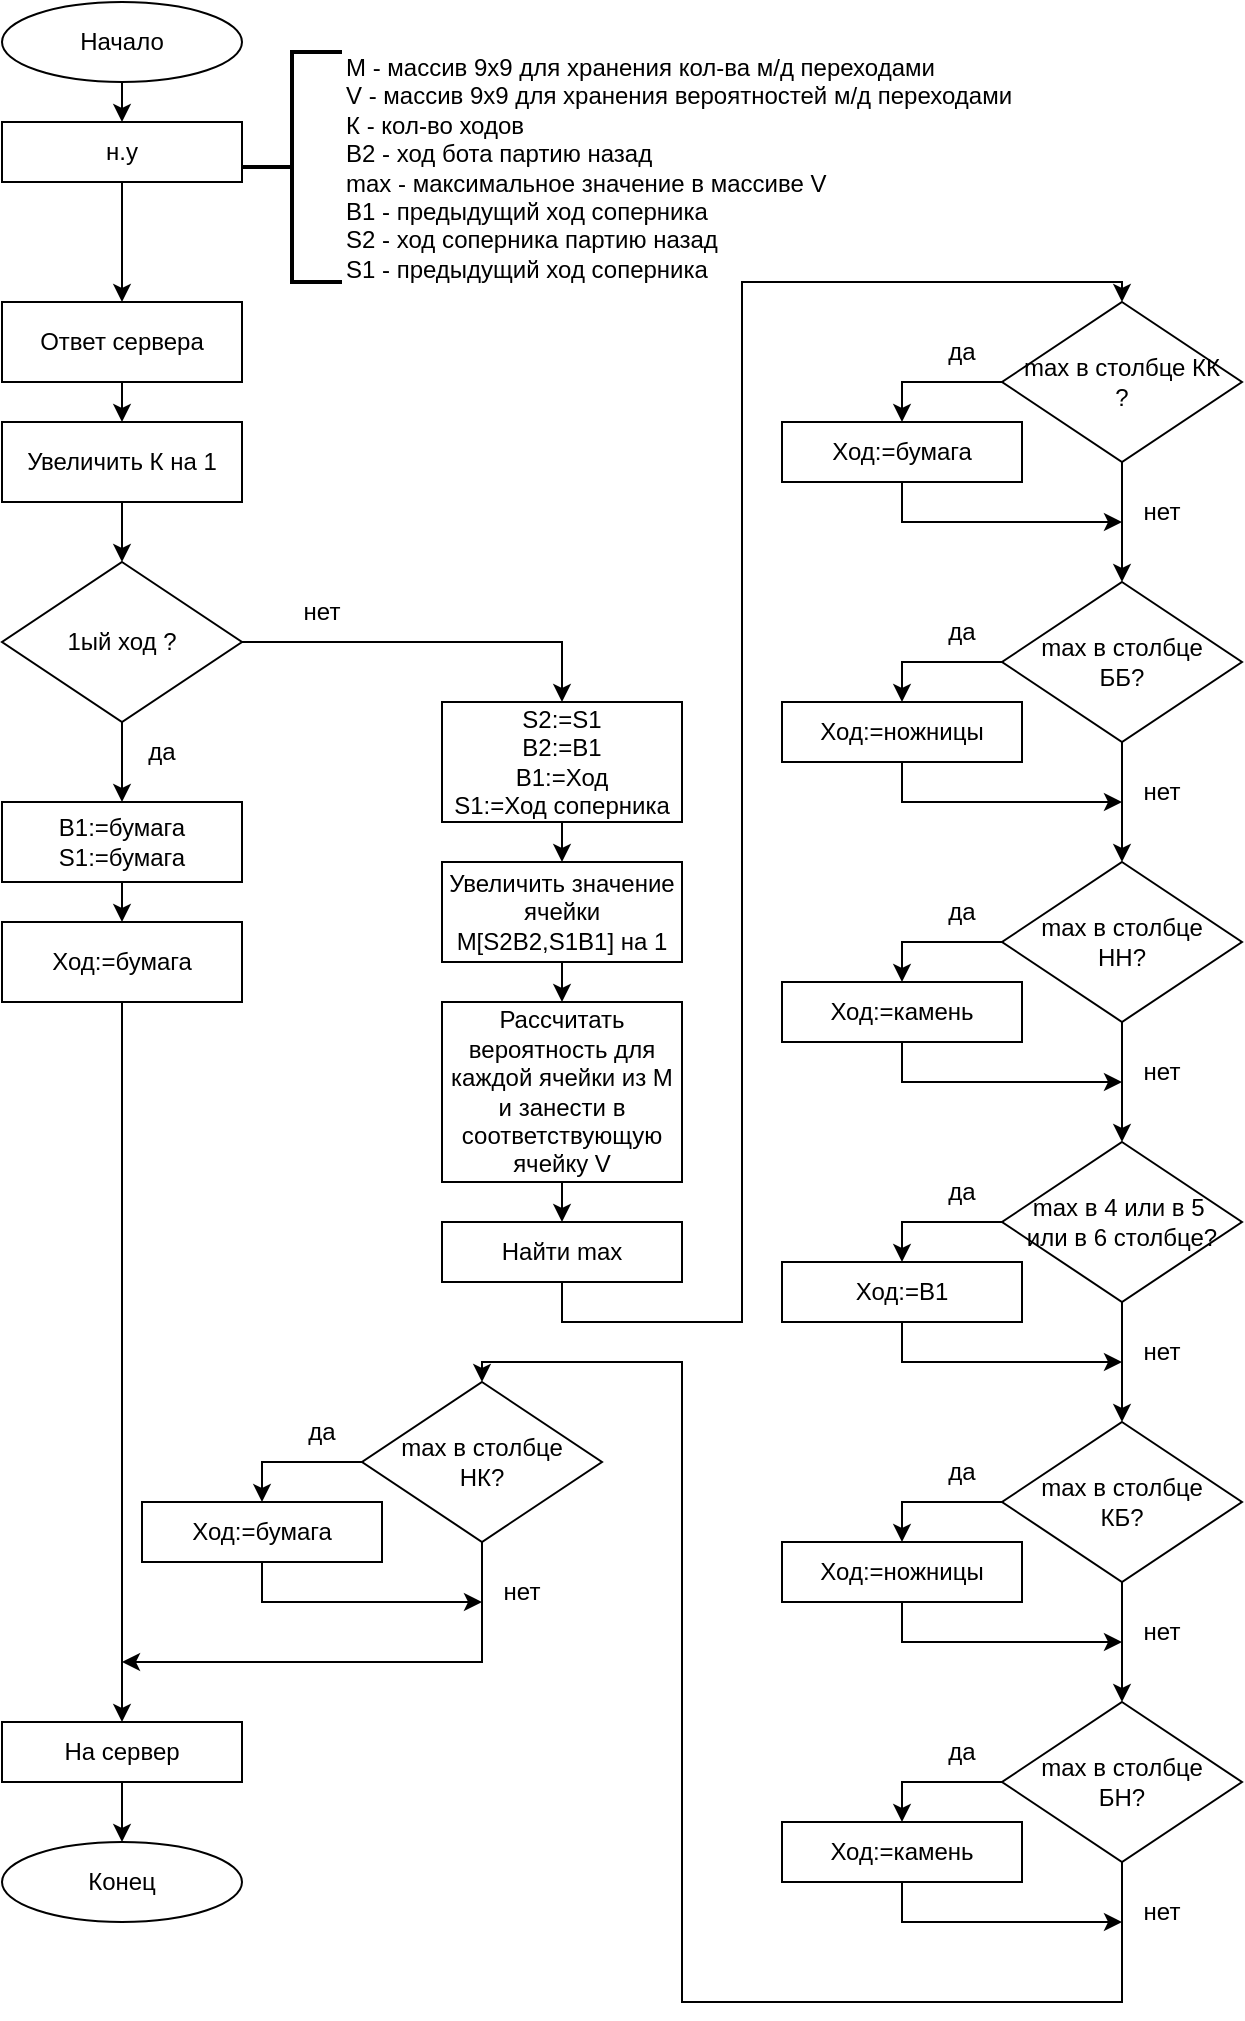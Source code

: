 <mxfile version="15.7.3" type="device"><diagram id="NCmNxARK9UtbFYC_VFbj" name="Page-1"><mxGraphModel dx="803" dy="327" grid="1" gridSize="10" guides="1" tooltips="1" connect="1" arrows="1" fold="1" page="1" pageScale="1" pageWidth="827" pageHeight="1169" math="0" shadow="0"><root><mxCell id="0"/><mxCell id="1" parent="0"/><mxCell id="Fy9q1OGKSriZ7LmQmD6T-3" style="edgeStyle=orthogonalEdgeStyle;rounded=0;orthogonalLoop=1;jettySize=auto;html=1;exitX=0.5;exitY=1;exitDx=0;exitDy=0;entryX=0.5;entryY=0;entryDx=0;entryDy=0;" edge="1" parent="1" source="Fy9q1OGKSriZ7LmQmD6T-1" target="Fy9q1OGKSriZ7LmQmD6T-2"><mxGeometry relative="1" as="geometry"/></mxCell><mxCell id="Fy9q1OGKSriZ7LmQmD6T-1" value="Начало" style="ellipse;whiteSpace=wrap;html=1;" vertex="1" parent="1"><mxGeometry x="40" y="40" width="120" height="40" as="geometry"/></mxCell><mxCell id="Fy9q1OGKSriZ7LmQmD6T-6" style="edgeStyle=orthogonalEdgeStyle;rounded=0;orthogonalLoop=1;jettySize=auto;html=1;exitX=0.5;exitY=1;exitDx=0;exitDy=0;" edge="1" parent="1" source="Fy9q1OGKSriZ7LmQmD6T-2"><mxGeometry relative="1" as="geometry"><mxPoint x="100" y="190" as="targetPoint"/></mxGeometry></mxCell><mxCell id="Fy9q1OGKSriZ7LmQmD6T-2" value="н.у" style="rounded=0;whiteSpace=wrap;html=1;" vertex="1" parent="1"><mxGeometry x="40" y="100" width="120" height="30" as="geometry"/></mxCell><mxCell id="Fy9q1OGKSriZ7LmQmD6T-5" value="М - массив 9х9 для хранения кол-ва м/д переходами&lt;br&gt;V - массив 9х9 для хранения вероятностей м/д переходами&lt;br&gt;К - кол-во ходов&lt;br&gt;В2 - ход бота партию назад&lt;br&gt;max - максимальное значение в массиве V&lt;br&gt;В1 - предыдущий ход соперника&lt;br&gt;S2 - ход соперника партию назад&lt;br&gt;S1 - предыдущий ход соперника" style="strokeWidth=2;html=1;shape=mxgraph.flowchart.annotation_2;align=left;labelPosition=right;pointerEvents=1;" vertex="1" parent="1"><mxGeometry x="160" y="65" width="50" height="115" as="geometry"/></mxCell><mxCell id="Fy9q1OGKSriZ7LmQmD6T-8" style="edgeStyle=orthogonalEdgeStyle;rounded=0;orthogonalLoop=1;jettySize=auto;html=1;exitX=0.5;exitY=1;exitDx=0;exitDy=0;" edge="1" parent="1" source="Fy9q1OGKSriZ7LmQmD6T-7"><mxGeometry relative="1" as="geometry"><mxPoint x="100" y="250" as="targetPoint"/></mxGeometry></mxCell><mxCell id="Fy9q1OGKSriZ7LmQmD6T-7" value="Ответ сервера" style="rounded=0;whiteSpace=wrap;html=1;" vertex="1" parent="1"><mxGeometry x="40" y="190" width="120" height="40" as="geometry"/></mxCell><mxCell id="Fy9q1OGKSriZ7LmQmD6T-10" style="edgeStyle=orthogonalEdgeStyle;rounded=0;orthogonalLoop=1;jettySize=auto;html=1;exitX=0.5;exitY=1;exitDx=0;exitDy=0;" edge="1" parent="1" source="Fy9q1OGKSriZ7LmQmD6T-9"><mxGeometry relative="1" as="geometry"><mxPoint x="100" y="440" as="targetPoint"/></mxGeometry></mxCell><mxCell id="Fy9q1OGKSriZ7LmQmD6T-15" style="edgeStyle=orthogonalEdgeStyle;rounded=0;orthogonalLoop=1;jettySize=auto;html=1;exitX=1;exitY=0.5;exitDx=0;exitDy=0;" edge="1" parent="1" source="Fy9q1OGKSriZ7LmQmD6T-9"><mxGeometry relative="1" as="geometry"><mxPoint x="320" y="390" as="targetPoint"/><Array as="points"><mxPoint x="320" y="360"/></Array></mxGeometry></mxCell><mxCell id="Fy9q1OGKSriZ7LmQmD6T-9" value="1ый ход ?" style="rhombus;whiteSpace=wrap;html=1;" vertex="1" parent="1"><mxGeometry x="40" y="320" width="120" height="80" as="geometry"/></mxCell><mxCell id="Fy9q1OGKSriZ7LmQmD6T-11" value="да" style="text;html=1;strokeColor=none;fillColor=none;align=center;verticalAlign=middle;whiteSpace=wrap;rounded=0;" vertex="1" parent="1"><mxGeometry x="90" y="400" width="60" height="30" as="geometry"/></mxCell><mxCell id="Fy9q1OGKSriZ7LmQmD6T-13" style="edgeStyle=orthogonalEdgeStyle;rounded=0;orthogonalLoop=1;jettySize=auto;html=1;exitX=0.5;exitY=1;exitDx=0;exitDy=0;" edge="1" parent="1" source="Fy9q1OGKSriZ7LmQmD6T-12"><mxGeometry relative="1" as="geometry"><mxPoint x="100" y="500" as="targetPoint"/></mxGeometry></mxCell><mxCell id="Fy9q1OGKSriZ7LmQmD6T-12" value="В1:=бумага&lt;br&gt;S1:=бумага" style="rounded=0;whiteSpace=wrap;html=1;" vertex="1" parent="1"><mxGeometry x="40" y="440" width="120" height="40" as="geometry"/></mxCell><mxCell id="Fy9q1OGKSriZ7LmQmD6T-77" style="edgeStyle=orthogonalEdgeStyle;rounded=0;orthogonalLoop=1;jettySize=auto;html=1;exitX=0.5;exitY=1;exitDx=0;exitDy=0;" edge="1" parent="1" source="Fy9q1OGKSriZ7LmQmD6T-14"><mxGeometry relative="1" as="geometry"><mxPoint x="100" y="900" as="targetPoint"/></mxGeometry></mxCell><mxCell id="Fy9q1OGKSriZ7LmQmD6T-14" value="Ход:=бумага" style="rounded=0;whiteSpace=wrap;html=1;" vertex="1" parent="1"><mxGeometry x="40" y="500" width="120" height="40" as="geometry"/></mxCell><mxCell id="Fy9q1OGKSriZ7LmQmD6T-16" value="нет" style="text;html=1;strokeColor=none;fillColor=none;align=center;verticalAlign=middle;whiteSpace=wrap;rounded=0;" vertex="1" parent="1"><mxGeometry x="170" y="330" width="60" height="30" as="geometry"/></mxCell><mxCell id="Fy9q1OGKSriZ7LmQmD6T-18" style="edgeStyle=orthogonalEdgeStyle;rounded=0;orthogonalLoop=1;jettySize=auto;html=1;exitX=0.5;exitY=1;exitDx=0;exitDy=0;" edge="1" parent="1" source="Fy9q1OGKSriZ7LmQmD6T-17"><mxGeometry relative="1" as="geometry"><mxPoint x="320" y="470" as="targetPoint"/></mxGeometry></mxCell><mxCell id="Fy9q1OGKSriZ7LmQmD6T-17" value="S2:=S1&lt;br&gt;В2:=В1&lt;br&gt;В1:=Ход&lt;br&gt;S1:=Ход соперника" style="rounded=0;whiteSpace=wrap;html=1;" vertex="1" parent="1"><mxGeometry x="260" y="390" width="120" height="60" as="geometry"/></mxCell><mxCell id="Fy9q1OGKSriZ7LmQmD6T-20" style="edgeStyle=orthogonalEdgeStyle;rounded=0;orthogonalLoop=1;jettySize=auto;html=1;exitX=0.5;exitY=1;exitDx=0;exitDy=0;" edge="1" parent="1" source="Fy9q1OGKSriZ7LmQmD6T-19"><mxGeometry relative="1" as="geometry"><mxPoint x="320" y="540" as="targetPoint"/></mxGeometry></mxCell><mxCell id="Fy9q1OGKSriZ7LmQmD6T-19" value="Увеличить значение ячейки M[S2B2,S1B1] на 1" style="rounded=0;whiteSpace=wrap;html=1;" vertex="1" parent="1"><mxGeometry x="260" y="470" width="120" height="50" as="geometry"/></mxCell><mxCell id="Fy9q1OGKSriZ7LmQmD6T-24" style="edgeStyle=orthogonalEdgeStyle;rounded=0;orthogonalLoop=1;jettySize=auto;html=1;exitX=0.5;exitY=1;exitDx=0;exitDy=0;" edge="1" parent="1" source="Fy9q1OGKSriZ7LmQmD6T-21"><mxGeometry relative="1" as="geometry"><mxPoint x="320" y="650" as="targetPoint"/></mxGeometry></mxCell><mxCell id="Fy9q1OGKSriZ7LmQmD6T-21" value="Рассчитать вероятность для каждой ячейки из М&lt;br&gt;и занести в соответствующую ячейку V" style="rounded=0;whiteSpace=wrap;html=1;" vertex="1" parent="1"><mxGeometry x="260" y="540" width="120" height="90" as="geometry"/></mxCell><mxCell id="Fy9q1OGKSriZ7LmQmD6T-23" style="edgeStyle=orthogonalEdgeStyle;rounded=0;orthogonalLoop=1;jettySize=auto;html=1;exitX=0.5;exitY=1;exitDx=0;exitDy=0;entryX=0.5;entryY=0;entryDx=0;entryDy=0;" edge="1" parent="1" source="Fy9q1OGKSriZ7LmQmD6T-22" target="Fy9q1OGKSriZ7LmQmD6T-9"><mxGeometry relative="1" as="geometry"/></mxCell><mxCell id="Fy9q1OGKSriZ7LmQmD6T-22" value="Увеличить К на 1" style="rounded=0;whiteSpace=wrap;html=1;" vertex="1" parent="1"><mxGeometry x="40" y="250" width="120" height="40" as="geometry"/></mxCell><mxCell id="Fy9q1OGKSriZ7LmQmD6T-29" style="edgeStyle=orthogonalEdgeStyle;rounded=0;orthogonalLoop=1;jettySize=auto;html=1;exitX=0;exitY=0.5;exitDx=0;exitDy=0;" edge="1" parent="1" source="Fy9q1OGKSriZ7LmQmD6T-26"><mxGeometry relative="1" as="geometry"><mxPoint x="490" y="250" as="targetPoint"/><Array as="points"><mxPoint x="490" y="230"/><mxPoint x="490" y="250"/></Array></mxGeometry></mxCell><mxCell id="Fy9q1OGKSriZ7LmQmD6T-31" style="edgeStyle=orthogonalEdgeStyle;rounded=0;orthogonalLoop=1;jettySize=auto;html=1;exitX=0.5;exitY=1;exitDx=0;exitDy=0;" edge="1" parent="1" source="Fy9q1OGKSriZ7LmQmD6T-26"><mxGeometry relative="1" as="geometry"><mxPoint x="600" y="330" as="targetPoint"/></mxGeometry></mxCell><mxCell id="Fy9q1OGKSriZ7LmQmD6T-26" value="max в столбце КК&lt;br&gt;?" style="rhombus;whiteSpace=wrap;html=1;" vertex="1" parent="1"><mxGeometry x="540" y="190" width="120" height="80" as="geometry"/></mxCell><mxCell id="Fy9q1OGKSriZ7LmQmD6T-28" style="edgeStyle=orthogonalEdgeStyle;rounded=0;orthogonalLoop=1;jettySize=auto;html=1;exitX=0.5;exitY=1;exitDx=0;exitDy=0;entryX=0.5;entryY=0;entryDx=0;entryDy=0;" edge="1" parent="1" source="Fy9q1OGKSriZ7LmQmD6T-27" target="Fy9q1OGKSriZ7LmQmD6T-26"><mxGeometry relative="1" as="geometry"><mxPoint x="420" y="180" as="targetPoint"/><Array as="points"><mxPoint x="320" y="700"/><mxPoint x="410" y="700"/><mxPoint x="410" y="180"/><mxPoint x="600" y="180"/></Array></mxGeometry></mxCell><mxCell id="Fy9q1OGKSriZ7LmQmD6T-27" value="Найти max" style="rounded=0;whiteSpace=wrap;html=1;" vertex="1" parent="1"><mxGeometry x="260" y="650" width="120" height="30" as="geometry"/></mxCell><mxCell id="Fy9q1OGKSriZ7LmQmD6T-34" style="edgeStyle=orthogonalEdgeStyle;rounded=0;orthogonalLoop=1;jettySize=auto;html=1;exitX=0.5;exitY=1;exitDx=0;exitDy=0;" edge="1" parent="1" source="Fy9q1OGKSriZ7LmQmD6T-30"><mxGeometry relative="1" as="geometry"><mxPoint x="600" y="300" as="targetPoint"/><Array as="points"><mxPoint x="490" y="300"/><mxPoint x="580" y="300"/></Array></mxGeometry></mxCell><mxCell id="Fy9q1OGKSriZ7LmQmD6T-30" value="Ход:=бумага" style="rounded=0;whiteSpace=wrap;html=1;" vertex="1" parent="1"><mxGeometry x="430" y="250" width="120" height="30" as="geometry"/></mxCell><mxCell id="Fy9q1OGKSriZ7LmQmD6T-32" value="да" style="text;html=1;strokeColor=none;fillColor=none;align=center;verticalAlign=middle;whiteSpace=wrap;rounded=0;" vertex="1" parent="1"><mxGeometry x="490" y="200" width="60" height="30" as="geometry"/></mxCell><mxCell id="Fy9q1OGKSriZ7LmQmD6T-33" value="нет" style="text;html=1;strokeColor=none;fillColor=none;align=center;verticalAlign=middle;whiteSpace=wrap;rounded=0;" vertex="1" parent="1"><mxGeometry x="590" y="280" width="60" height="30" as="geometry"/></mxCell><mxCell id="Fy9q1OGKSriZ7LmQmD6T-35" style="edgeStyle=orthogonalEdgeStyle;rounded=0;orthogonalLoop=1;jettySize=auto;html=1;exitX=0;exitY=0.5;exitDx=0;exitDy=0;" edge="1" parent="1" source="Fy9q1OGKSriZ7LmQmD6T-37"><mxGeometry relative="1" as="geometry"><mxPoint x="490" y="390" as="targetPoint"/><Array as="points"><mxPoint x="490" y="370"/><mxPoint x="490" y="390"/></Array></mxGeometry></mxCell><mxCell id="Fy9q1OGKSriZ7LmQmD6T-36" style="edgeStyle=orthogonalEdgeStyle;rounded=0;orthogonalLoop=1;jettySize=auto;html=1;exitX=0.5;exitY=1;exitDx=0;exitDy=0;" edge="1" parent="1" source="Fy9q1OGKSriZ7LmQmD6T-37"><mxGeometry relative="1" as="geometry"><mxPoint x="600" y="470" as="targetPoint"/></mxGeometry></mxCell><mxCell id="Fy9q1OGKSriZ7LmQmD6T-37" value="max в столбце &lt;br&gt;ББ?" style="rhombus;whiteSpace=wrap;html=1;" vertex="1" parent="1"><mxGeometry x="540" y="330" width="120" height="80" as="geometry"/></mxCell><mxCell id="Fy9q1OGKSriZ7LmQmD6T-38" style="edgeStyle=orthogonalEdgeStyle;rounded=0;orthogonalLoop=1;jettySize=auto;html=1;exitX=0.5;exitY=1;exitDx=0;exitDy=0;" edge="1" parent="1" source="Fy9q1OGKSriZ7LmQmD6T-39"><mxGeometry relative="1" as="geometry"><mxPoint x="600" y="440" as="targetPoint"/><Array as="points"><mxPoint x="490" y="440"/><mxPoint x="580" y="440"/></Array></mxGeometry></mxCell><mxCell id="Fy9q1OGKSriZ7LmQmD6T-39" value="Ход:=ножницы" style="rounded=0;whiteSpace=wrap;html=1;" vertex="1" parent="1"><mxGeometry x="430" y="390" width="120" height="30" as="geometry"/></mxCell><mxCell id="Fy9q1OGKSriZ7LmQmD6T-40" value="да" style="text;html=1;strokeColor=none;fillColor=none;align=center;verticalAlign=middle;whiteSpace=wrap;rounded=0;" vertex="1" parent="1"><mxGeometry x="490" y="340" width="60" height="30" as="geometry"/></mxCell><mxCell id="Fy9q1OGKSriZ7LmQmD6T-41" value="нет" style="text;html=1;strokeColor=none;fillColor=none;align=center;verticalAlign=middle;whiteSpace=wrap;rounded=0;" vertex="1" parent="1"><mxGeometry x="590" y="420" width="60" height="30" as="geometry"/></mxCell><mxCell id="Fy9q1OGKSriZ7LmQmD6T-42" style="edgeStyle=orthogonalEdgeStyle;rounded=0;orthogonalLoop=1;jettySize=auto;html=1;exitX=0;exitY=0.5;exitDx=0;exitDy=0;" edge="1" parent="1" source="Fy9q1OGKSriZ7LmQmD6T-44"><mxGeometry relative="1" as="geometry"><mxPoint x="490" y="530" as="targetPoint"/><Array as="points"><mxPoint x="490" y="510"/><mxPoint x="490" y="530"/></Array></mxGeometry></mxCell><mxCell id="Fy9q1OGKSriZ7LmQmD6T-43" style="edgeStyle=orthogonalEdgeStyle;rounded=0;orthogonalLoop=1;jettySize=auto;html=1;exitX=0.5;exitY=1;exitDx=0;exitDy=0;" edge="1" parent="1" source="Fy9q1OGKSriZ7LmQmD6T-44"><mxGeometry relative="1" as="geometry"><mxPoint x="600" y="610" as="targetPoint"/></mxGeometry></mxCell><mxCell id="Fy9q1OGKSriZ7LmQmD6T-44" value="max в столбце &lt;br&gt;НН?" style="rhombus;whiteSpace=wrap;html=1;" vertex="1" parent="1"><mxGeometry x="540" y="470" width="120" height="80" as="geometry"/></mxCell><mxCell id="Fy9q1OGKSriZ7LmQmD6T-45" style="edgeStyle=orthogonalEdgeStyle;rounded=0;orthogonalLoop=1;jettySize=auto;html=1;exitX=0.5;exitY=1;exitDx=0;exitDy=0;" edge="1" parent="1" source="Fy9q1OGKSriZ7LmQmD6T-46"><mxGeometry relative="1" as="geometry"><mxPoint x="600" y="580" as="targetPoint"/><Array as="points"><mxPoint x="490" y="580"/><mxPoint x="580" y="580"/></Array></mxGeometry></mxCell><mxCell id="Fy9q1OGKSriZ7LmQmD6T-46" value="Ход:=камень" style="rounded=0;whiteSpace=wrap;html=1;" vertex="1" parent="1"><mxGeometry x="430" y="530" width="120" height="30" as="geometry"/></mxCell><mxCell id="Fy9q1OGKSriZ7LmQmD6T-47" value="да" style="text;html=1;strokeColor=none;fillColor=none;align=center;verticalAlign=middle;whiteSpace=wrap;rounded=0;" vertex="1" parent="1"><mxGeometry x="490" y="480" width="60" height="30" as="geometry"/></mxCell><mxCell id="Fy9q1OGKSriZ7LmQmD6T-48" value="нет" style="text;html=1;strokeColor=none;fillColor=none;align=center;verticalAlign=middle;whiteSpace=wrap;rounded=0;" vertex="1" parent="1"><mxGeometry x="590" y="560" width="60" height="30" as="geometry"/></mxCell><mxCell id="Fy9q1OGKSriZ7LmQmD6T-49" style="edgeStyle=orthogonalEdgeStyle;rounded=0;orthogonalLoop=1;jettySize=auto;html=1;exitX=0;exitY=0.5;exitDx=0;exitDy=0;" edge="1" parent="1" source="Fy9q1OGKSriZ7LmQmD6T-51"><mxGeometry relative="1" as="geometry"><mxPoint x="490" y="670" as="targetPoint"/><Array as="points"><mxPoint x="490" y="650"/><mxPoint x="490" y="670"/></Array></mxGeometry></mxCell><mxCell id="Fy9q1OGKSriZ7LmQmD6T-50" style="edgeStyle=orthogonalEdgeStyle;rounded=0;orthogonalLoop=1;jettySize=auto;html=1;exitX=0.5;exitY=1;exitDx=0;exitDy=0;" edge="1" parent="1" source="Fy9q1OGKSriZ7LmQmD6T-51"><mxGeometry relative="1" as="geometry"><mxPoint x="600" y="750" as="targetPoint"/></mxGeometry></mxCell><mxCell id="Fy9q1OGKSriZ7LmQmD6T-51" value="max в 4 или в 5&amp;nbsp;&lt;br&gt;или в 6 столбце?" style="rhombus;whiteSpace=wrap;html=1;" vertex="1" parent="1"><mxGeometry x="540" y="610" width="120" height="80" as="geometry"/></mxCell><mxCell id="Fy9q1OGKSriZ7LmQmD6T-52" style="edgeStyle=orthogonalEdgeStyle;rounded=0;orthogonalLoop=1;jettySize=auto;html=1;exitX=0.5;exitY=1;exitDx=0;exitDy=0;" edge="1" parent="1" source="Fy9q1OGKSriZ7LmQmD6T-53"><mxGeometry relative="1" as="geometry"><mxPoint x="600" y="720" as="targetPoint"/><Array as="points"><mxPoint x="490" y="720"/><mxPoint x="580" y="720"/></Array></mxGeometry></mxCell><mxCell id="Fy9q1OGKSriZ7LmQmD6T-53" value="Ход:=B1" style="rounded=0;whiteSpace=wrap;html=1;" vertex="1" parent="1"><mxGeometry x="430" y="670" width="120" height="30" as="geometry"/></mxCell><mxCell id="Fy9q1OGKSriZ7LmQmD6T-54" value="да" style="text;html=1;strokeColor=none;fillColor=none;align=center;verticalAlign=middle;whiteSpace=wrap;rounded=0;" vertex="1" parent="1"><mxGeometry x="490" y="620" width="60" height="30" as="geometry"/></mxCell><mxCell id="Fy9q1OGKSriZ7LmQmD6T-55" value="нет" style="text;html=1;strokeColor=none;fillColor=none;align=center;verticalAlign=middle;whiteSpace=wrap;rounded=0;" vertex="1" parent="1"><mxGeometry x="590" y="700" width="60" height="30" as="geometry"/></mxCell><mxCell id="Fy9q1OGKSriZ7LmQmD6T-56" style="edgeStyle=orthogonalEdgeStyle;rounded=0;orthogonalLoop=1;jettySize=auto;html=1;exitX=0;exitY=0.5;exitDx=0;exitDy=0;" edge="1" parent="1" source="Fy9q1OGKSriZ7LmQmD6T-58"><mxGeometry relative="1" as="geometry"><mxPoint x="490" y="810" as="targetPoint"/><Array as="points"><mxPoint x="490" y="790"/><mxPoint x="490" y="810"/></Array></mxGeometry></mxCell><mxCell id="Fy9q1OGKSriZ7LmQmD6T-57" style="edgeStyle=orthogonalEdgeStyle;rounded=0;orthogonalLoop=1;jettySize=auto;html=1;exitX=0.5;exitY=1;exitDx=0;exitDy=0;" edge="1" parent="1" source="Fy9q1OGKSriZ7LmQmD6T-58"><mxGeometry relative="1" as="geometry"><mxPoint x="600" y="890" as="targetPoint"/></mxGeometry></mxCell><mxCell id="Fy9q1OGKSriZ7LmQmD6T-58" value="max в столбце &lt;br&gt;КБ?" style="rhombus;whiteSpace=wrap;html=1;" vertex="1" parent="1"><mxGeometry x="540" y="750" width="120" height="80" as="geometry"/></mxCell><mxCell id="Fy9q1OGKSriZ7LmQmD6T-59" style="edgeStyle=orthogonalEdgeStyle;rounded=0;orthogonalLoop=1;jettySize=auto;html=1;exitX=0.5;exitY=1;exitDx=0;exitDy=0;" edge="1" parent="1" source="Fy9q1OGKSriZ7LmQmD6T-60"><mxGeometry relative="1" as="geometry"><mxPoint x="600" y="860" as="targetPoint"/><Array as="points"><mxPoint x="490" y="860"/><mxPoint x="580" y="860"/></Array></mxGeometry></mxCell><mxCell id="Fy9q1OGKSriZ7LmQmD6T-60" value="Ход:=ножницы" style="rounded=0;whiteSpace=wrap;html=1;" vertex="1" parent="1"><mxGeometry x="430" y="810" width="120" height="30" as="geometry"/></mxCell><mxCell id="Fy9q1OGKSriZ7LmQmD6T-61" value="да" style="text;html=1;strokeColor=none;fillColor=none;align=center;verticalAlign=middle;whiteSpace=wrap;rounded=0;" vertex="1" parent="1"><mxGeometry x="490" y="760" width="60" height="30" as="geometry"/></mxCell><mxCell id="Fy9q1OGKSriZ7LmQmD6T-62" value="нет" style="text;html=1;strokeColor=none;fillColor=none;align=center;verticalAlign=middle;whiteSpace=wrap;rounded=0;" vertex="1" parent="1"><mxGeometry x="590" y="840" width="60" height="30" as="geometry"/></mxCell><mxCell id="Fy9q1OGKSriZ7LmQmD6T-63" style="edgeStyle=orthogonalEdgeStyle;rounded=0;orthogonalLoop=1;jettySize=auto;html=1;exitX=0;exitY=0.5;exitDx=0;exitDy=0;" edge="1" parent="1" source="Fy9q1OGKSriZ7LmQmD6T-65"><mxGeometry relative="1" as="geometry"><mxPoint x="490" y="950" as="targetPoint"/><Array as="points"><mxPoint x="490" y="930"/><mxPoint x="490" y="950"/></Array></mxGeometry></mxCell><mxCell id="Fy9q1OGKSriZ7LmQmD6T-64" style="edgeStyle=orthogonalEdgeStyle;rounded=0;orthogonalLoop=1;jettySize=auto;html=1;exitX=0.5;exitY=1;exitDx=0;exitDy=0;" edge="1" parent="1" source="Fy9q1OGKSriZ7LmQmD6T-65" target="Fy9q1OGKSriZ7LmQmD6T-72"><mxGeometry relative="1" as="geometry"><mxPoint x="360" y="720" as="targetPoint"/><Array as="points"><mxPoint x="600" y="1040"/><mxPoint x="380" y="1040"/><mxPoint x="380" y="720"/><mxPoint x="280" y="720"/></Array></mxGeometry></mxCell><mxCell id="Fy9q1OGKSriZ7LmQmD6T-65" value="max в столбце &lt;br&gt;БН?" style="rhombus;whiteSpace=wrap;html=1;" vertex="1" parent="1"><mxGeometry x="540" y="890" width="120" height="80" as="geometry"/></mxCell><mxCell id="Fy9q1OGKSriZ7LmQmD6T-66" style="edgeStyle=orthogonalEdgeStyle;rounded=0;orthogonalLoop=1;jettySize=auto;html=1;exitX=0.5;exitY=1;exitDx=0;exitDy=0;" edge="1" parent="1" source="Fy9q1OGKSriZ7LmQmD6T-67"><mxGeometry relative="1" as="geometry"><mxPoint x="600" y="1000" as="targetPoint"/><Array as="points"><mxPoint x="490" y="1000"/><mxPoint x="580" y="1000"/></Array></mxGeometry></mxCell><mxCell id="Fy9q1OGKSriZ7LmQmD6T-67" value="Ход:=камень" style="rounded=0;whiteSpace=wrap;html=1;" vertex="1" parent="1"><mxGeometry x="430" y="950" width="120" height="30" as="geometry"/></mxCell><mxCell id="Fy9q1OGKSriZ7LmQmD6T-68" value="да" style="text;html=1;strokeColor=none;fillColor=none;align=center;verticalAlign=middle;whiteSpace=wrap;rounded=0;" vertex="1" parent="1"><mxGeometry x="490" y="900" width="60" height="30" as="geometry"/></mxCell><mxCell id="Fy9q1OGKSriZ7LmQmD6T-69" value="нет" style="text;html=1;strokeColor=none;fillColor=none;align=center;verticalAlign=middle;whiteSpace=wrap;rounded=0;" vertex="1" parent="1"><mxGeometry x="590" y="980" width="60" height="30" as="geometry"/></mxCell><mxCell id="Fy9q1OGKSriZ7LmQmD6T-70" style="edgeStyle=orthogonalEdgeStyle;rounded=0;orthogonalLoop=1;jettySize=auto;html=1;exitX=0;exitY=0.5;exitDx=0;exitDy=0;" edge="1" parent="1" source="Fy9q1OGKSriZ7LmQmD6T-72"><mxGeometry relative="1" as="geometry"><mxPoint x="170" y="790" as="targetPoint"/><Array as="points"><mxPoint x="170" y="770"/><mxPoint x="170" y="790"/></Array></mxGeometry></mxCell><mxCell id="Fy9q1OGKSriZ7LmQmD6T-71" style="edgeStyle=orthogonalEdgeStyle;rounded=0;orthogonalLoop=1;jettySize=auto;html=1;exitX=0.5;exitY=1;exitDx=0;exitDy=0;" edge="1" parent="1" source="Fy9q1OGKSriZ7LmQmD6T-72"><mxGeometry relative="1" as="geometry"><mxPoint x="100" y="870" as="targetPoint"/><Array as="points"><mxPoint x="280" y="870"/><mxPoint x="160" y="870"/></Array></mxGeometry></mxCell><mxCell id="Fy9q1OGKSriZ7LmQmD6T-72" value="max в столбце &lt;br&gt;НК?" style="rhombus;whiteSpace=wrap;html=1;" vertex="1" parent="1"><mxGeometry x="220" y="730" width="120" height="80" as="geometry"/></mxCell><mxCell id="Fy9q1OGKSriZ7LmQmD6T-73" style="edgeStyle=orthogonalEdgeStyle;rounded=0;orthogonalLoop=1;jettySize=auto;html=1;exitX=0.5;exitY=1;exitDx=0;exitDy=0;" edge="1" parent="1" source="Fy9q1OGKSriZ7LmQmD6T-74"><mxGeometry relative="1" as="geometry"><mxPoint x="280" y="840" as="targetPoint"/><Array as="points"><mxPoint x="170" y="840"/><mxPoint x="260" y="840"/></Array></mxGeometry></mxCell><mxCell id="Fy9q1OGKSriZ7LmQmD6T-74" value="Ход:=бумага" style="rounded=0;whiteSpace=wrap;html=1;" vertex="1" parent="1"><mxGeometry x="110" y="790" width="120" height="30" as="geometry"/></mxCell><mxCell id="Fy9q1OGKSriZ7LmQmD6T-75" value="да" style="text;html=1;strokeColor=none;fillColor=none;align=center;verticalAlign=middle;whiteSpace=wrap;rounded=0;" vertex="1" parent="1"><mxGeometry x="170" y="740" width="60" height="30" as="geometry"/></mxCell><mxCell id="Fy9q1OGKSriZ7LmQmD6T-76" value="нет" style="text;html=1;strokeColor=none;fillColor=none;align=center;verticalAlign=middle;whiteSpace=wrap;rounded=0;" vertex="1" parent="1"><mxGeometry x="270" y="820" width="60" height="30" as="geometry"/></mxCell><mxCell id="Fy9q1OGKSriZ7LmQmD6T-79" style="edgeStyle=orthogonalEdgeStyle;rounded=0;orthogonalLoop=1;jettySize=auto;html=1;exitX=0.5;exitY=1;exitDx=0;exitDy=0;" edge="1" parent="1" source="Fy9q1OGKSriZ7LmQmD6T-78"><mxGeometry relative="1" as="geometry"><mxPoint x="100" y="960" as="targetPoint"/></mxGeometry></mxCell><mxCell id="Fy9q1OGKSriZ7LmQmD6T-78" value="На сервер" style="rounded=0;whiteSpace=wrap;html=1;" vertex="1" parent="1"><mxGeometry x="40" y="900" width="120" height="30" as="geometry"/></mxCell><mxCell id="Fy9q1OGKSriZ7LmQmD6T-80" value="Конец" style="ellipse;whiteSpace=wrap;html=1;" vertex="1" parent="1"><mxGeometry x="40" y="960" width="120" height="40" as="geometry"/></mxCell></root></mxGraphModel></diagram></mxfile>